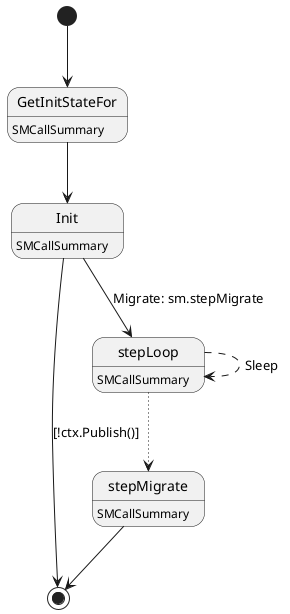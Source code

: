 @startuml
state "GetInitStateFor" as T00_S001
T00_S001 : SMCallSummary
[*] --> T00_S001
T00_S001 --> T00_S002
state "Init" as T00_S002
T00_S002 : SMCallSummary
T00_S002 --> [*] : [!ctx.Publish()]
T00_S002 --> T00_S004 : Migrate: sm.stepMigrate
state "stepLoop" as T00_S004
T00_S004 : SMCallSummary
T00_S004 --[dotted]> T00_S003
T00_S004 --[dashed]> T00_S004 : Sleep
state "stepMigrate" as T00_S003
T00_S003 : SMCallSummary
T00_S003 --> [*]
@enduml
